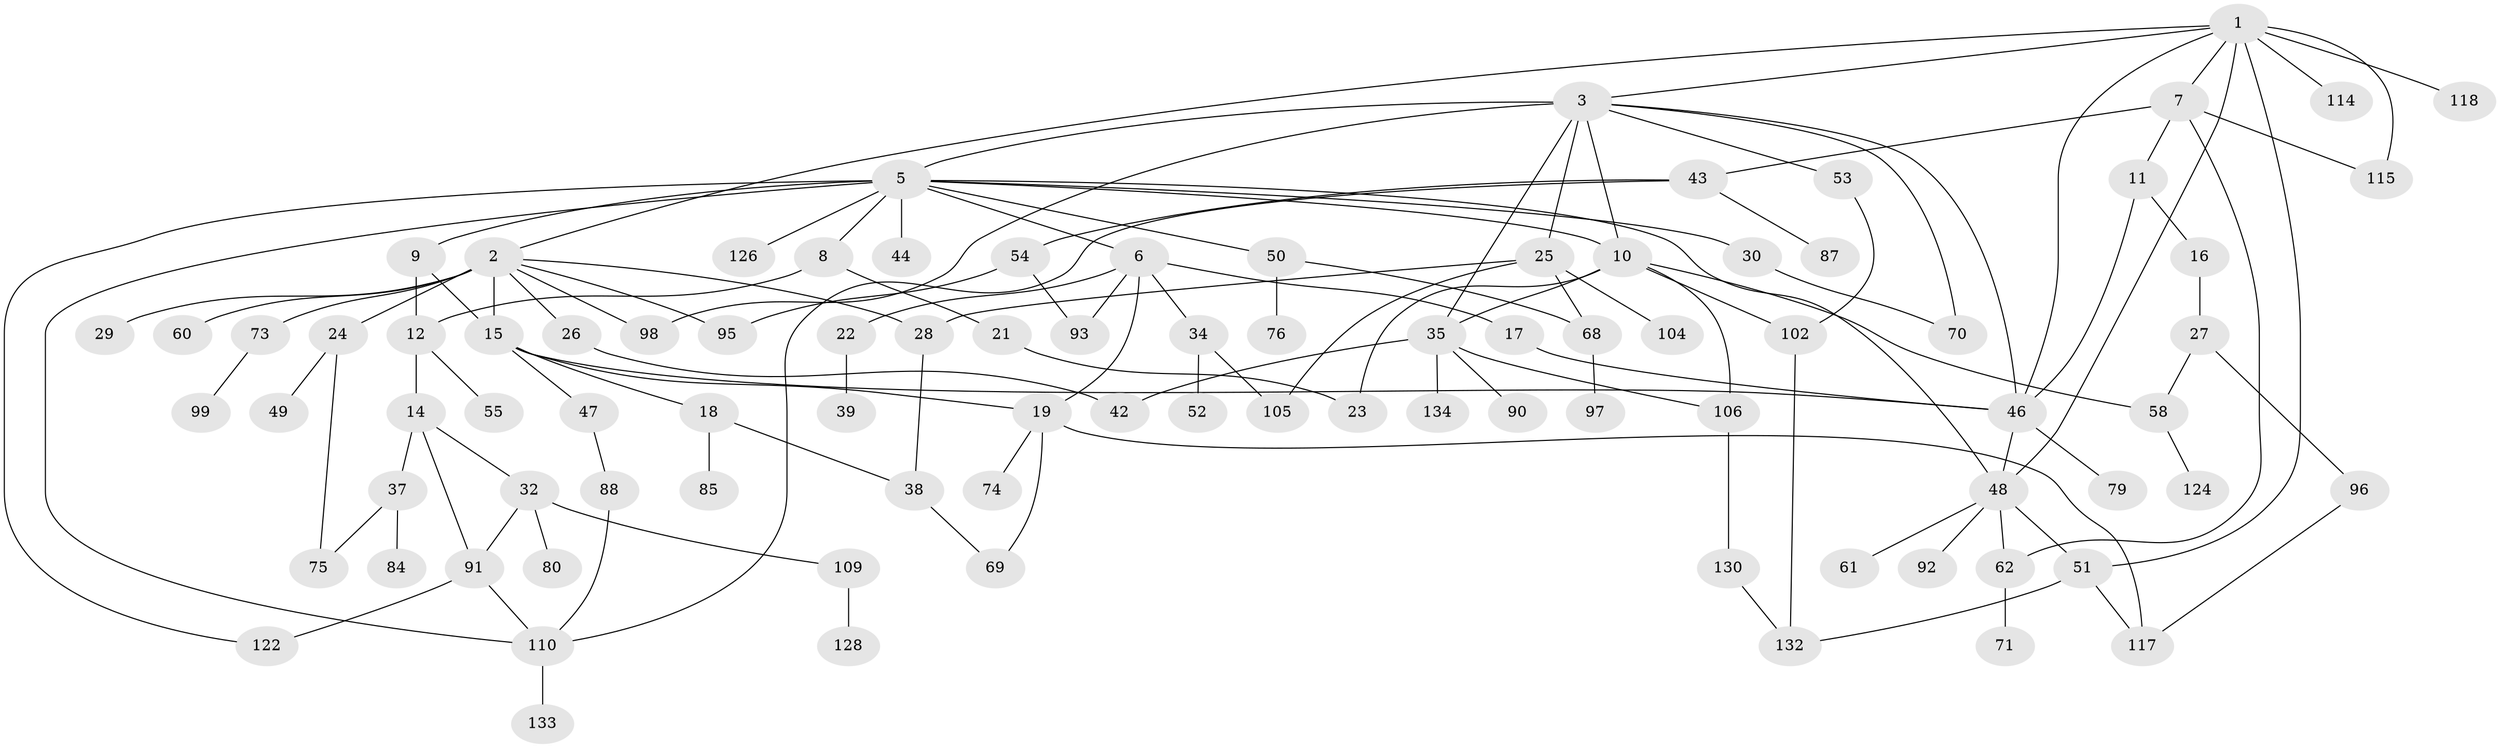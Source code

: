 // original degree distribution, {6: 0.029197080291970802, 8: 0.0072992700729927005, 10: 0.0072992700729927005, 5: 0.051094890510948905, 9: 0.0072992700729927005, 4: 0.10218978102189781, 3: 0.20437956204379562, 2: 0.31386861313868614, 1: 0.27007299270072993, 7: 0.0072992700729927005}
// Generated by graph-tools (version 1.1) at 2025/10/02/27/25 16:10:54]
// undirected, 91 vertices, 128 edges
graph export_dot {
graph [start="1"]
  node [color=gray90,style=filled];
  1 [super="+33"];
  2 [super="+4"];
  3 [super="+13"];
  5 [super="+20"];
  6 [super="+67"];
  7 [super="+86"];
  8 [super="+123"];
  9 [super="+101"];
  10 [super="+59"];
  11;
  12 [super="+41"];
  14 [super="+31"];
  15;
  16;
  17;
  18 [super="+40"];
  19 [super="+36"];
  21;
  22;
  23 [super="+121"];
  24 [super="+78"];
  25 [super="+65"];
  26;
  27;
  28 [super="+56"];
  29 [super="+45"];
  30;
  32 [super="+57"];
  34 [super="+83"];
  35 [super="+64"];
  37 [super="+63"];
  38 [super="+72"];
  39;
  42 [super="+94"];
  43 [super="+127"];
  44;
  46 [super="+131"];
  47 [super="+136"];
  48 [super="+66"];
  49;
  50;
  51 [super="+81"];
  52;
  53;
  54 [super="+77"];
  55;
  58 [super="+125"];
  60 [super="+82"];
  61 [super="+89"];
  62 [super="+137"];
  68;
  69;
  70;
  71;
  73 [super="+129"];
  74 [super="+120"];
  75;
  76 [super="+107"];
  79;
  80;
  84;
  85;
  87;
  88 [super="+108"];
  90;
  91 [super="+103"];
  92 [super="+100"];
  93;
  95 [super="+112"];
  96 [super="+113"];
  97;
  98;
  99;
  102 [super="+111"];
  104;
  105;
  106 [super="+116"];
  109;
  110 [super="+135"];
  114;
  115 [super="+119"];
  117;
  118;
  122;
  124;
  126;
  128;
  130;
  132;
  133;
  134;
  1 -- 2;
  1 -- 3;
  1 -- 7;
  1 -- 51;
  1 -- 118;
  1 -- 114;
  1 -- 115;
  1 -- 46;
  1 -- 48;
  2 -- 24;
  2 -- 26;
  2 -- 29;
  2 -- 98;
  2 -- 73 [weight=2];
  2 -- 28;
  2 -- 60;
  2 -- 15;
  2 -- 95;
  3 -- 5;
  3 -- 10;
  3 -- 25;
  3 -- 35;
  3 -- 53;
  3 -- 70;
  3 -- 98 [weight=2];
  3 -- 46;
  5 -- 6;
  5 -- 8;
  5 -- 9;
  5 -- 44;
  5 -- 50;
  5 -- 122;
  5 -- 48;
  5 -- 30;
  5 -- 126;
  5 -- 110;
  5 -- 10;
  6 -- 17;
  6 -- 19;
  6 -- 22;
  6 -- 34;
  6 -- 93;
  7 -- 11;
  7 -- 43;
  7 -- 62;
  7 -- 115;
  8 -- 12;
  8 -- 21;
  9 -- 15;
  9 -- 12 [weight=2];
  10 -- 102;
  10 -- 106;
  10 -- 58;
  10 -- 35;
  10 -- 23;
  11 -- 16;
  11 -- 46;
  12 -- 14;
  12 -- 55;
  14 -- 91;
  14 -- 32;
  14 -- 37;
  15 -- 18;
  15 -- 46;
  15 -- 47;
  15 -- 19;
  16 -- 27;
  17 -- 46;
  18 -- 85;
  18 -- 38;
  19 -- 69;
  19 -- 74;
  19 -- 117;
  21 -- 23;
  22 -- 39;
  24 -- 49;
  24 -- 75;
  25 -- 104;
  25 -- 105;
  25 -- 28;
  25 -- 68;
  26 -- 42;
  27 -- 58;
  27 -- 96;
  28 -- 38;
  30 -- 70;
  32 -- 91;
  32 -- 80;
  32 -- 109;
  34 -- 52;
  34 -- 105;
  35 -- 42 [weight=2];
  35 -- 90;
  35 -- 134;
  35 -- 106;
  37 -- 75;
  37 -- 84;
  38 -- 69;
  43 -- 54;
  43 -- 87;
  43 -- 110;
  46 -- 79;
  46 -- 48;
  47 -- 88;
  48 -- 61;
  48 -- 62;
  48 -- 92;
  48 -- 51;
  50 -- 68;
  50 -- 76;
  51 -- 132;
  51 -- 117;
  53 -- 102;
  54 -- 93;
  54 -- 95;
  58 -- 124;
  62 -- 71;
  68 -- 97;
  73 -- 99;
  88 -- 110;
  91 -- 110;
  91 -- 122;
  96 -- 117;
  102 -- 132;
  106 -- 130;
  109 -- 128;
  110 -- 133;
  130 -- 132;
}
